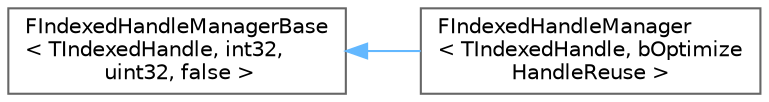 digraph "Graphical Class Hierarchy"
{
 // INTERACTIVE_SVG=YES
 // LATEX_PDF_SIZE
  bgcolor="transparent";
  edge [fontname=Helvetica,fontsize=10,labelfontname=Helvetica,labelfontsize=10];
  node [fontname=Helvetica,fontsize=10,shape=box,height=0.2,width=0.4];
  rankdir="LR";
  Node0 [id="Node000000",label="FIndexedHandleManagerBase\l\< TIndexedHandle, int32,\l uint32, false \>",height=0.2,width=0.4,color="grey40", fillcolor="white", style="filled",URL="$d2/d5b/structFIndexedHandleManagerBase.html",tooltip=" "];
  Node0 -> Node1 [id="edge4046_Node000000_Node000001",dir="back",color="steelblue1",style="solid",tooltip=" "];
  Node1 [id="Node000001",label="FIndexedHandleManager\l\< TIndexedHandle, bOptimize\lHandleReuse \>",height=0.2,width=0.4,color="grey40", fillcolor="white", style="filled",URL="$d4/dad/structFIndexedHandleManager.html",tooltip=" "];
}
